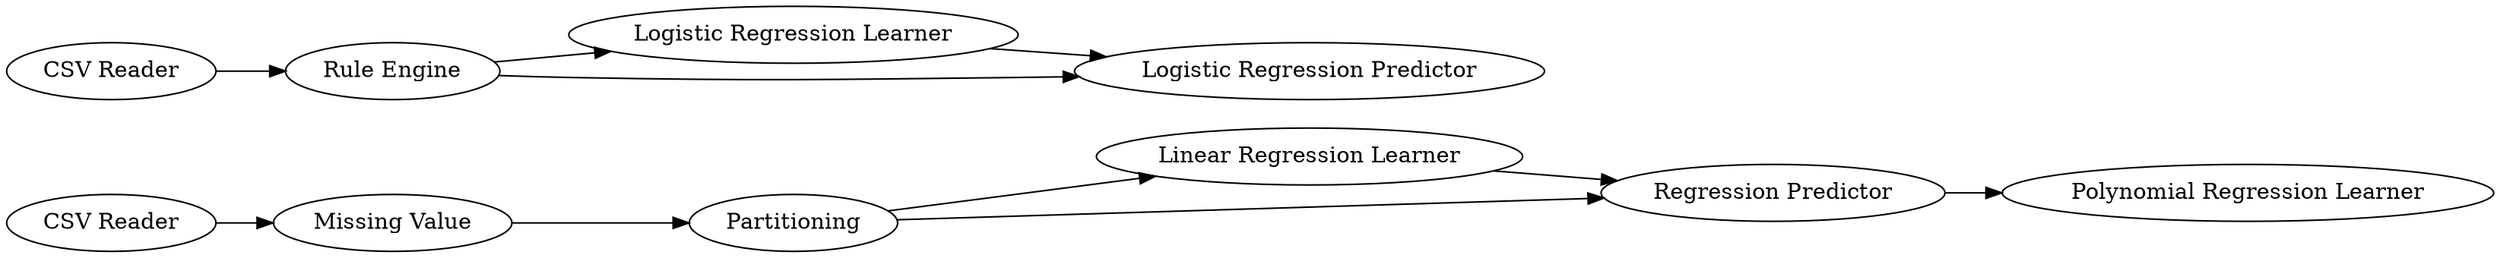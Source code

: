 digraph {
	1 [label="CSV Reader"]
	2 [label="Missing Value"]
	3 [label=Partitioning]
	4 [label="Linear Regression Learner"]
	5 [label="Regression Predictor"]
	6 [label="Polynomial Regression Learner"]
	7 [label="CSV Reader"]
	8 [label="Rule Engine"]
	10 [label="Logistic Regression Learner"]
	11 [label="Logistic Regression Predictor"]
	1 -> 2
	2 -> 3
	3 -> 4
	3 -> 5
	4 -> 5
	5 -> 6
	7 -> 8
	8 -> 10
	8 -> 11
	10 -> 11
	rankdir=LR
}
